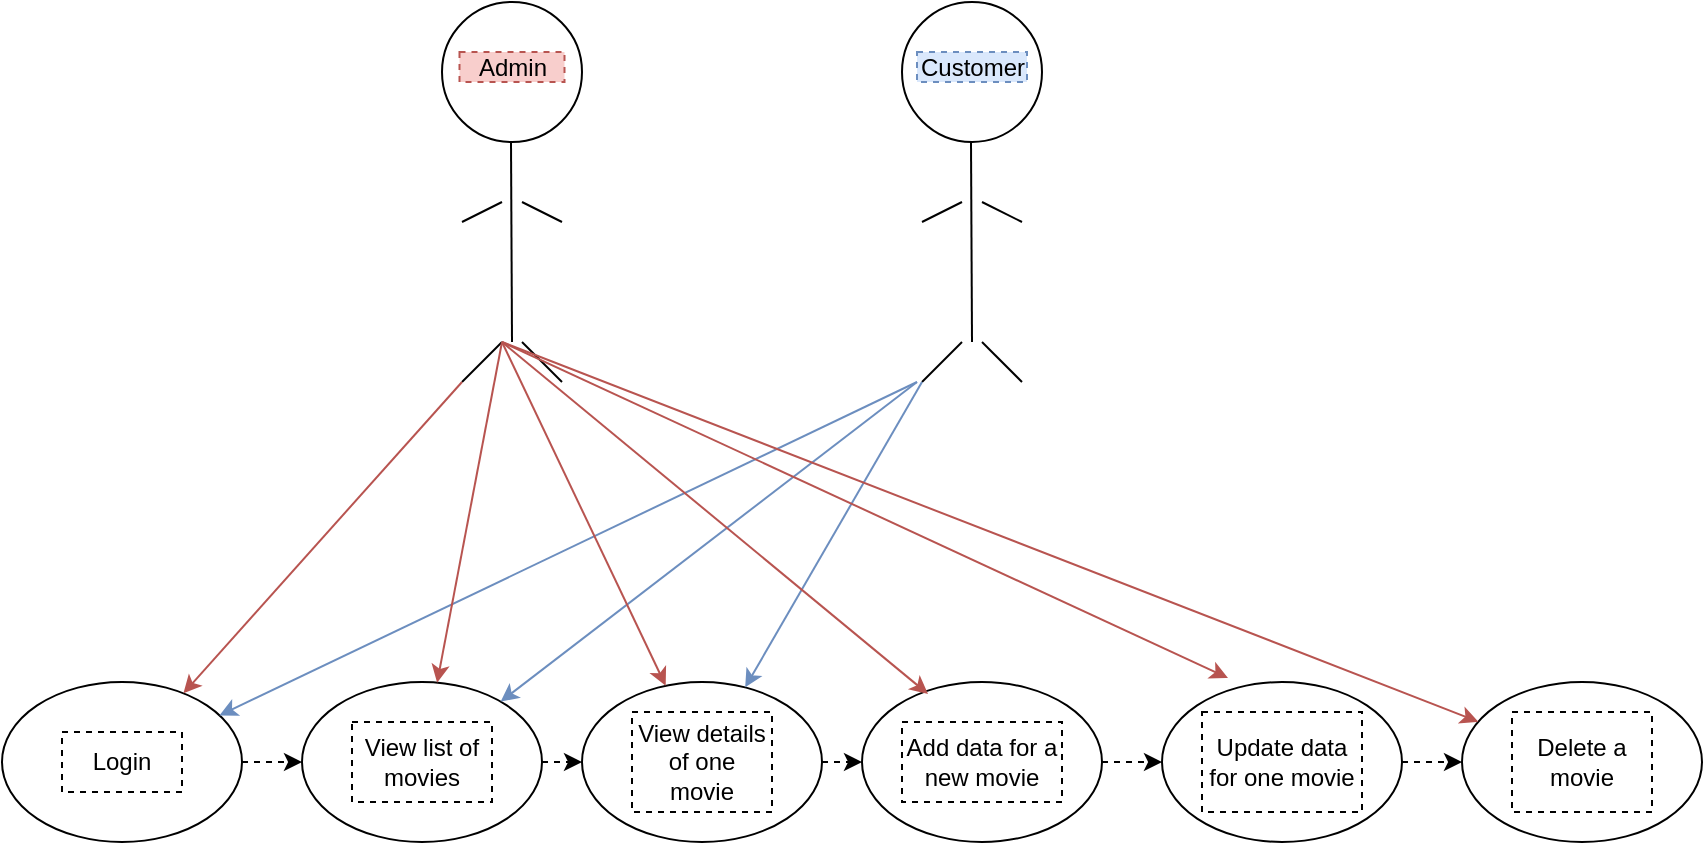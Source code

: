 <mxfile version="23.0.2" type="github">
  <diagram name="Page-1" id="X1OhXSP6hH5FS2MhHiIc">
    <mxGraphModel dx="954" dy="640" grid="1" gridSize="10" guides="1" tooltips="1" connect="1" arrows="1" fold="1" page="1" pageScale="1" pageWidth="850" pageHeight="1100" math="0" shadow="0">
      <root>
        <mxCell id="0" />
        <mxCell id="1" parent="0" />
        <mxCell id="ZBlFv-aq7YAXsYGl-w2u-1" value="" style="ellipse;whiteSpace=wrap;html=1;aspect=fixed;movable=0;resizable=0;rotatable=0;deletable=0;editable=0;locked=1;connectable=0;" vertex="1" parent="1">
          <mxGeometry x="220" y="110" width="70" height="70" as="geometry" />
        </mxCell>
        <mxCell id="ZBlFv-aq7YAXsYGl-w2u-2" value="" style="endArrow=none;html=1;rounded=0;movable=0;resizable=0;rotatable=0;deletable=0;editable=0;locked=1;connectable=0;" edge="1" parent="1">
          <mxGeometry width="50" height="50" relative="1" as="geometry">
            <mxPoint x="255" y="280" as="sourcePoint" />
            <mxPoint x="254.5" y="180" as="targetPoint" />
          </mxGeometry>
        </mxCell>
        <mxCell id="ZBlFv-aq7YAXsYGl-w2u-3" value="" style="endArrow=none;html=1;rounded=0;movable=0;resizable=0;rotatable=0;deletable=0;editable=0;locked=1;connectable=0;" edge="1" parent="1">
          <mxGeometry width="50" height="50" relative="1" as="geometry">
            <mxPoint x="230" y="220" as="sourcePoint" />
            <mxPoint x="250" y="210" as="targetPoint" />
          </mxGeometry>
        </mxCell>
        <mxCell id="ZBlFv-aq7YAXsYGl-w2u-4" value="" style="endArrow=none;html=1;rounded=0;movable=0;resizable=0;rotatable=0;deletable=0;editable=0;locked=1;connectable=0;" edge="1" parent="1">
          <mxGeometry width="50" height="50" relative="1" as="geometry">
            <mxPoint x="280" y="220" as="sourcePoint" />
            <mxPoint x="260" y="210" as="targetPoint" />
          </mxGeometry>
        </mxCell>
        <mxCell id="ZBlFv-aq7YAXsYGl-w2u-5" value="" style="endArrow=none;html=1;rounded=0;movable=0;resizable=0;rotatable=0;deletable=0;editable=0;locked=1;connectable=0;" edge="1" parent="1">
          <mxGeometry width="50" height="50" relative="1" as="geometry">
            <mxPoint x="230" y="300" as="sourcePoint" />
            <mxPoint x="250" y="280" as="targetPoint" />
          </mxGeometry>
        </mxCell>
        <mxCell id="ZBlFv-aq7YAXsYGl-w2u-6" value="" style="endArrow=none;html=1;rounded=0;movable=0;resizable=0;rotatable=0;deletable=0;editable=0;locked=1;connectable=0;" edge="1" parent="1">
          <mxGeometry width="50" height="50" relative="1" as="geometry">
            <mxPoint x="280" y="300" as="sourcePoint" />
            <mxPoint x="260" y="280" as="targetPoint" />
          </mxGeometry>
        </mxCell>
        <mxCell id="ZBlFv-aq7YAXsYGl-w2u-7" value="" style="ellipse;whiteSpace=wrap;html=1;aspect=fixed;movable=0;resizable=0;rotatable=0;deletable=0;editable=0;locked=1;connectable=0;" vertex="1" parent="1">
          <mxGeometry x="450" y="110" width="70" height="70" as="geometry" />
        </mxCell>
        <mxCell id="ZBlFv-aq7YAXsYGl-w2u-8" value="" style="endArrow=none;html=1;rounded=0;movable=0;resizable=0;rotatable=0;deletable=0;editable=0;locked=1;connectable=0;" edge="1" parent="1">
          <mxGeometry width="50" height="50" relative="1" as="geometry">
            <mxPoint x="485" y="280" as="sourcePoint" />
            <mxPoint x="484.5" y="180" as="targetPoint" />
          </mxGeometry>
        </mxCell>
        <mxCell id="ZBlFv-aq7YAXsYGl-w2u-9" value="" style="endArrow=none;html=1;rounded=0;movable=0;resizable=0;rotatable=0;deletable=0;editable=0;locked=1;connectable=0;" edge="1" parent="1">
          <mxGeometry width="50" height="50" relative="1" as="geometry">
            <mxPoint x="460" y="220" as="sourcePoint" />
            <mxPoint x="480" y="210" as="targetPoint" />
          </mxGeometry>
        </mxCell>
        <mxCell id="ZBlFv-aq7YAXsYGl-w2u-10" value="" style="endArrow=none;html=1;rounded=0;movable=0;resizable=0;rotatable=0;deletable=0;editable=0;locked=1;connectable=0;" edge="1" parent="1">
          <mxGeometry width="50" height="50" relative="1" as="geometry">
            <mxPoint x="510" y="220" as="sourcePoint" />
            <mxPoint x="490" y="210" as="targetPoint" />
          </mxGeometry>
        </mxCell>
        <mxCell id="ZBlFv-aq7YAXsYGl-w2u-11" value="" style="endArrow=none;html=1;rounded=0;movable=0;resizable=0;rotatable=0;deletable=0;editable=0;locked=1;connectable=0;" edge="1" parent="1">
          <mxGeometry width="50" height="50" relative="1" as="geometry">
            <mxPoint x="460" y="300" as="sourcePoint" />
            <mxPoint x="480" y="280" as="targetPoint" />
          </mxGeometry>
        </mxCell>
        <mxCell id="ZBlFv-aq7YAXsYGl-w2u-12" value="" style="endArrow=none;html=1;rounded=0;movable=0;resizable=0;rotatable=0;deletable=0;editable=0;locked=1;connectable=0;" edge="1" parent="1">
          <mxGeometry width="50" height="50" relative="1" as="geometry">
            <mxPoint x="510" y="300" as="sourcePoint" />
            <mxPoint x="490" y="280" as="targetPoint" />
          </mxGeometry>
        </mxCell>
        <mxCell id="ZBlFv-aq7YAXsYGl-w2u-13" value="" style="ellipse;whiteSpace=wrap;html=1;" vertex="1" parent="1">
          <mxGeometry x="730" y="450" width="120" height="80" as="geometry" />
        </mxCell>
        <mxCell id="ZBlFv-aq7YAXsYGl-w2u-33" style="edgeStyle=orthogonalEdgeStyle;rounded=0;orthogonalLoop=1;jettySize=auto;html=1;exitX=1;exitY=0.5;exitDx=0;exitDy=0;entryX=0;entryY=0.5;entryDx=0;entryDy=0;dashed=1;" edge="1" parent="1" source="ZBlFv-aq7YAXsYGl-w2u-14" target="ZBlFv-aq7YAXsYGl-w2u-13">
          <mxGeometry relative="1" as="geometry" />
        </mxCell>
        <mxCell id="ZBlFv-aq7YAXsYGl-w2u-14" value="" style="ellipse;whiteSpace=wrap;html=1;" vertex="1" parent="1">
          <mxGeometry x="580" y="450" width="120" height="80" as="geometry" />
        </mxCell>
        <mxCell id="ZBlFv-aq7YAXsYGl-w2u-32" style="edgeStyle=orthogonalEdgeStyle;rounded=0;orthogonalLoop=1;jettySize=auto;html=1;exitX=1;exitY=0.5;exitDx=0;exitDy=0;entryX=0;entryY=0.5;entryDx=0;entryDy=0;dashed=1;" edge="1" parent="1" source="ZBlFv-aq7YAXsYGl-w2u-15" target="ZBlFv-aq7YAXsYGl-w2u-14">
          <mxGeometry relative="1" as="geometry" />
        </mxCell>
        <mxCell id="ZBlFv-aq7YAXsYGl-w2u-15" value="" style="ellipse;whiteSpace=wrap;html=1;" vertex="1" parent="1">
          <mxGeometry x="430" y="450" width="120" height="80" as="geometry" />
        </mxCell>
        <mxCell id="ZBlFv-aq7YAXsYGl-w2u-31" style="edgeStyle=orthogonalEdgeStyle;rounded=0;orthogonalLoop=1;jettySize=auto;html=1;exitX=1;exitY=0.5;exitDx=0;exitDy=0;entryX=0;entryY=0.5;entryDx=0;entryDy=0;dashed=1;" edge="1" parent="1" source="ZBlFv-aq7YAXsYGl-w2u-16" target="ZBlFv-aq7YAXsYGl-w2u-15">
          <mxGeometry relative="1" as="geometry" />
        </mxCell>
        <mxCell id="ZBlFv-aq7YAXsYGl-w2u-16" value="" style="ellipse;whiteSpace=wrap;html=1;" vertex="1" parent="1">
          <mxGeometry x="290" y="450" width="120" height="80" as="geometry" />
        </mxCell>
        <mxCell id="ZBlFv-aq7YAXsYGl-w2u-30" style="edgeStyle=orthogonalEdgeStyle;rounded=0;orthogonalLoop=1;jettySize=auto;html=1;exitX=1;exitY=0.5;exitDx=0;exitDy=0;entryX=0;entryY=0.5;entryDx=0;entryDy=0;dashed=1;" edge="1" parent="1" source="ZBlFv-aq7YAXsYGl-w2u-17" target="ZBlFv-aq7YAXsYGl-w2u-16">
          <mxGeometry relative="1" as="geometry" />
        </mxCell>
        <mxCell id="ZBlFv-aq7YAXsYGl-w2u-17" value="" style="ellipse;whiteSpace=wrap;html=1;" vertex="1" parent="1">
          <mxGeometry x="150" y="450" width="120" height="80" as="geometry" />
        </mxCell>
        <mxCell id="ZBlFv-aq7YAXsYGl-w2u-34" style="edgeStyle=orthogonalEdgeStyle;rounded=0;orthogonalLoop=1;jettySize=auto;html=1;exitX=1;exitY=0.5;exitDx=0;exitDy=0;entryX=0;entryY=0.5;entryDx=0;entryDy=0;dashed=1;" edge="1" parent="1" source="ZBlFv-aq7YAXsYGl-w2u-18" target="ZBlFv-aq7YAXsYGl-w2u-17">
          <mxGeometry relative="1" as="geometry" />
        </mxCell>
        <mxCell id="ZBlFv-aq7YAXsYGl-w2u-18" value="" style="ellipse;whiteSpace=wrap;html=1;" vertex="1" parent="1">
          <mxGeometry y="450" width="120" height="80" as="geometry" />
        </mxCell>
        <mxCell id="ZBlFv-aq7YAXsYGl-w2u-19" value="Customer" style="rounded=0;whiteSpace=wrap;html=1;fillColor=#dae8fc;strokeColor=#6c8ebf;dashed=1;" vertex="1" parent="1">
          <mxGeometry x="457.5" y="135" width="55" height="15" as="geometry" />
        </mxCell>
        <mxCell id="ZBlFv-aq7YAXsYGl-w2u-20" value="Admin" style="rounded=0;whiteSpace=wrap;html=1;fillColor=#f8cecc;strokeColor=#b85450;dashed=1;" vertex="1" parent="1">
          <mxGeometry x="228.75" y="135" width="52.5" height="15" as="geometry" />
        </mxCell>
        <mxCell id="ZBlFv-aq7YAXsYGl-w2u-21" value="" style="endArrow=classic;html=1;rounded=0;fillColor=#dae8fc;strokeColor=#6c8ebf;" edge="1" parent="1" target="ZBlFv-aq7YAXsYGl-w2u-18">
          <mxGeometry width="50" height="50" relative="1" as="geometry">
            <mxPoint x="457.5" y="300" as="sourcePoint" />
            <mxPoint x="477.5" y="380" as="targetPoint" />
          </mxGeometry>
        </mxCell>
        <mxCell id="ZBlFv-aq7YAXsYGl-w2u-22" value="" style="endArrow=classic;html=1;rounded=0;fillColor=#dae8fc;strokeColor=#6c8ebf;" edge="1" parent="1" target="ZBlFv-aq7YAXsYGl-w2u-17">
          <mxGeometry width="50" height="50" relative="1" as="geometry">
            <mxPoint x="457.5" y="300" as="sourcePoint" />
            <mxPoint x="377.5" y="350" as="targetPoint" />
          </mxGeometry>
        </mxCell>
        <mxCell id="ZBlFv-aq7YAXsYGl-w2u-23" value="" style="endArrow=classic;html=1;rounded=0;fillColor=#dae8fc;strokeColor=#6c8ebf;" edge="1" parent="1" target="ZBlFv-aq7YAXsYGl-w2u-16">
          <mxGeometry width="50" height="50" relative="1" as="geometry">
            <mxPoint x="460" y="300" as="sourcePoint" />
            <mxPoint x="380" y="420" as="targetPoint" />
          </mxGeometry>
        </mxCell>
        <mxCell id="ZBlFv-aq7YAXsYGl-w2u-24" value="" style="endArrow=classic;html=1;rounded=0;fillColor=#f8cecc;strokeColor=#b85450;" edge="1" parent="1" target="ZBlFv-aq7YAXsYGl-w2u-18">
          <mxGeometry width="50" height="50" relative="1" as="geometry">
            <mxPoint x="230" y="300" as="sourcePoint" />
            <mxPoint x="450" y="210" as="targetPoint" />
          </mxGeometry>
        </mxCell>
        <mxCell id="ZBlFv-aq7YAXsYGl-w2u-25" value="" style="endArrow=classic;html=1;rounded=0;fillColor=#f8cecc;strokeColor=#b85450;" edge="1" parent="1" target="ZBlFv-aq7YAXsYGl-w2u-17">
          <mxGeometry width="50" height="50" relative="1" as="geometry">
            <mxPoint x="250" y="280" as="sourcePoint" />
            <mxPoint x="420" y="300" as="targetPoint" />
          </mxGeometry>
        </mxCell>
        <mxCell id="ZBlFv-aq7YAXsYGl-w2u-26" value="" style="endArrow=classic;html=1;rounded=0;fillColor=#f8cecc;strokeColor=#b85450;" edge="1" parent="1" target="ZBlFv-aq7YAXsYGl-w2u-16">
          <mxGeometry width="50" height="50" relative="1" as="geometry">
            <mxPoint x="250" y="280" as="sourcePoint" />
            <mxPoint x="245" y="460" as="targetPoint" />
          </mxGeometry>
        </mxCell>
        <mxCell id="ZBlFv-aq7YAXsYGl-w2u-27" value="" style="endArrow=classic;html=1;rounded=0;entryX=0.275;entryY=0.075;entryDx=0;entryDy=0;entryPerimeter=0;fillColor=#f8cecc;strokeColor=#b85450;" edge="1" parent="1" target="ZBlFv-aq7YAXsYGl-w2u-15">
          <mxGeometry width="50" height="50" relative="1" as="geometry">
            <mxPoint x="250" y="280" as="sourcePoint" />
            <mxPoint x="450" y="210" as="targetPoint" />
          </mxGeometry>
        </mxCell>
        <mxCell id="ZBlFv-aq7YAXsYGl-w2u-28" value="" style="endArrow=classic;html=1;rounded=0;entryX=0.275;entryY=-0.025;entryDx=0;entryDy=0;entryPerimeter=0;fillColor=#f8cecc;strokeColor=#b85450;" edge="1" parent="1" target="ZBlFv-aq7YAXsYGl-w2u-14">
          <mxGeometry width="50" height="50" relative="1" as="geometry">
            <mxPoint x="250" y="280" as="sourcePoint" />
            <mxPoint x="450" y="210" as="targetPoint" />
          </mxGeometry>
        </mxCell>
        <mxCell id="ZBlFv-aq7YAXsYGl-w2u-29" value="" style="endArrow=classic;html=1;rounded=0;fillColor=#f8cecc;strokeColor=#b85450;" edge="1" parent="1" target="ZBlFv-aq7YAXsYGl-w2u-13">
          <mxGeometry width="50" height="50" relative="1" as="geometry">
            <mxPoint x="250" y="280" as="sourcePoint" />
            <mxPoint x="450" y="210" as="targetPoint" />
          </mxGeometry>
        </mxCell>
        <mxCell id="ZBlFv-aq7YAXsYGl-w2u-35" value="Login" style="rounded=0;whiteSpace=wrap;html=1;dashed=1;" vertex="1" parent="1">
          <mxGeometry x="30" y="475" width="60" height="30" as="geometry" />
        </mxCell>
        <mxCell id="ZBlFv-aq7YAXsYGl-w2u-36" value="View list of movies" style="rounded=0;whiteSpace=wrap;html=1;dashed=1;" vertex="1" parent="1">
          <mxGeometry x="175" y="470" width="70" height="40" as="geometry" />
        </mxCell>
        <mxCell id="ZBlFv-aq7YAXsYGl-w2u-37" value="View details of one movie" style="rounded=0;whiteSpace=wrap;html=1;dashed=1;" vertex="1" parent="1">
          <mxGeometry x="315" y="465" width="70" height="50" as="geometry" />
        </mxCell>
        <mxCell id="ZBlFv-aq7YAXsYGl-w2u-38" value="Add data for a new movie" style="rounded=0;whiteSpace=wrap;html=1;dashed=1;" vertex="1" parent="1">
          <mxGeometry x="450" y="470" width="80" height="40" as="geometry" />
        </mxCell>
        <mxCell id="ZBlFv-aq7YAXsYGl-w2u-39" value="Update data for one movie" style="rounded=0;whiteSpace=wrap;html=1;dashed=1;" vertex="1" parent="1">
          <mxGeometry x="600" y="465" width="80" height="50" as="geometry" />
        </mxCell>
        <mxCell id="ZBlFv-aq7YAXsYGl-w2u-40" value="Delete a movie" style="rounded=0;whiteSpace=wrap;html=1;dashed=1;" vertex="1" parent="1">
          <mxGeometry x="755" y="465" width="70" height="50" as="geometry" />
        </mxCell>
      </root>
    </mxGraphModel>
  </diagram>
</mxfile>
